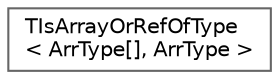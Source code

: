 digraph "Graphical Class Hierarchy"
{
 // INTERACTIVE_SVG=YES
 // LATEX_PDF_SIZE
  bgcolor="transparent";
  edge [fontname=Helvetica,fontsize=10,labelfontname=Helvetica,labelfontsize=10];
  node [fontname=Helvetica,fontsize=10,shape=box,height=0.2,width=0.4];
  rankdir="LR";
  Node0 [id="Node000000",label="TIsArrayOrRefOfType\l\< ArrType[], ArrType \>",height=0.2,width=0.4,color="grey40", fillcolor="white", style="filled",URL="$d0/d8f/structTIsArrayOrRefOfType_3_01ArrType_0f_0e_00_01ArrType_01_4.html",tooltip=" "];
}

